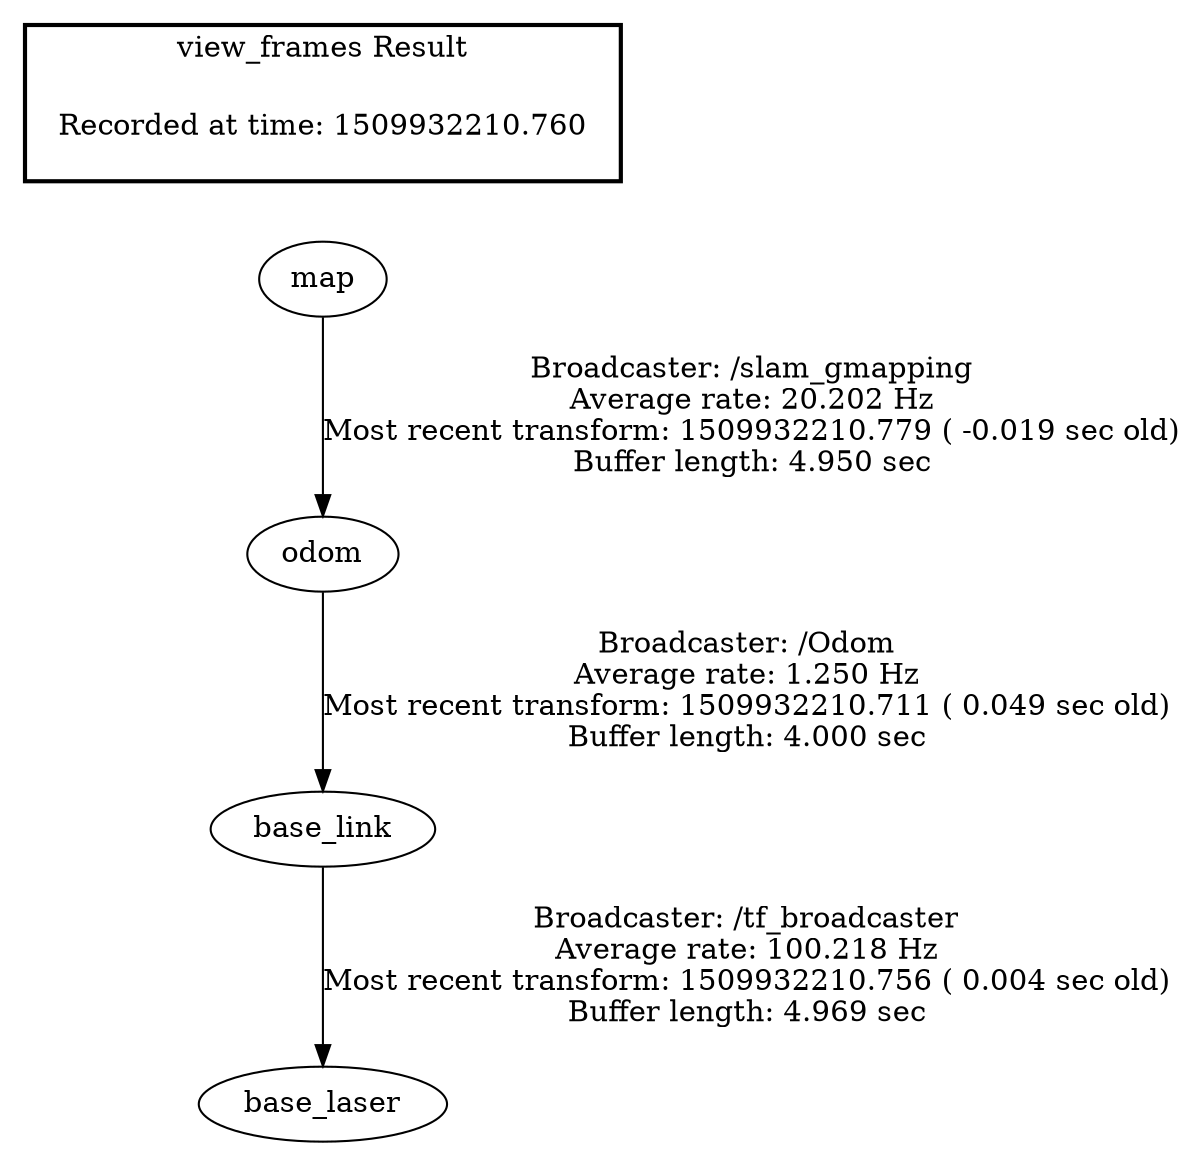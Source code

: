 digraph G {
"map" -> "odom"[label="Broadcaster: /slam_gmapping\nAverage rate: 20.202 Hz\nMost recent transform: 1509932210.779 ( -0.019 sec old)\nBuffer length: 4.950 sec\n"];
"base_link" -> "base_laser"[label="Broadcaster: /tf_broadcaster\nAverage rate: 100.218 Hz\nMost recent transform: 1509932210.756 ( 0.004 sec old)\nBuffer length: 4.969 sec\n"];
"odom" -> "base_link"[label="Broadcaster: /Odom\nAverage rate: 1.250 Hz\nMost recent transform: 1509932210.711 ( 0.049 sec old)\nBuffer length: 4.000 sec\n"];
edge [style=invis];
 subgraph cluster_legend { style=bold; color=black; label ="view_frames Result";
"Recorded at time: 1509932210.760"[ shape=plaintext ] ;
 }->"map";
}